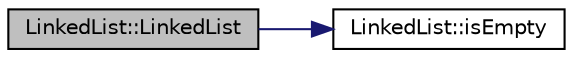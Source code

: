 digraph "LinkedList::LinkedList"
{
  edge [fontname="Helvetica",fontsize="10",labelfontname="Helvetica",labelfontsize="10"];
  node [fontname="Helvetica",fontsize="10",shape=record];
  rankdir="LR";
  Node1 [label="LinkedList::LinkedList",height=0.2,width=0.4,color="black", fillcolor="grey75", style="filled", fontcolor="black"];
  Node1 -> Node2 [color="midnightblue",fontsize="10",style="solid",fontname="Helvetica"];
  Node2 [label="LinkedList::isEmpty",height=0.2,width=0.4,color="black", fillcolor="white", style="filled",URL="$classLinkedList.html#a1b28b1e19e5aa68f3d89352e307928f6"];
}
